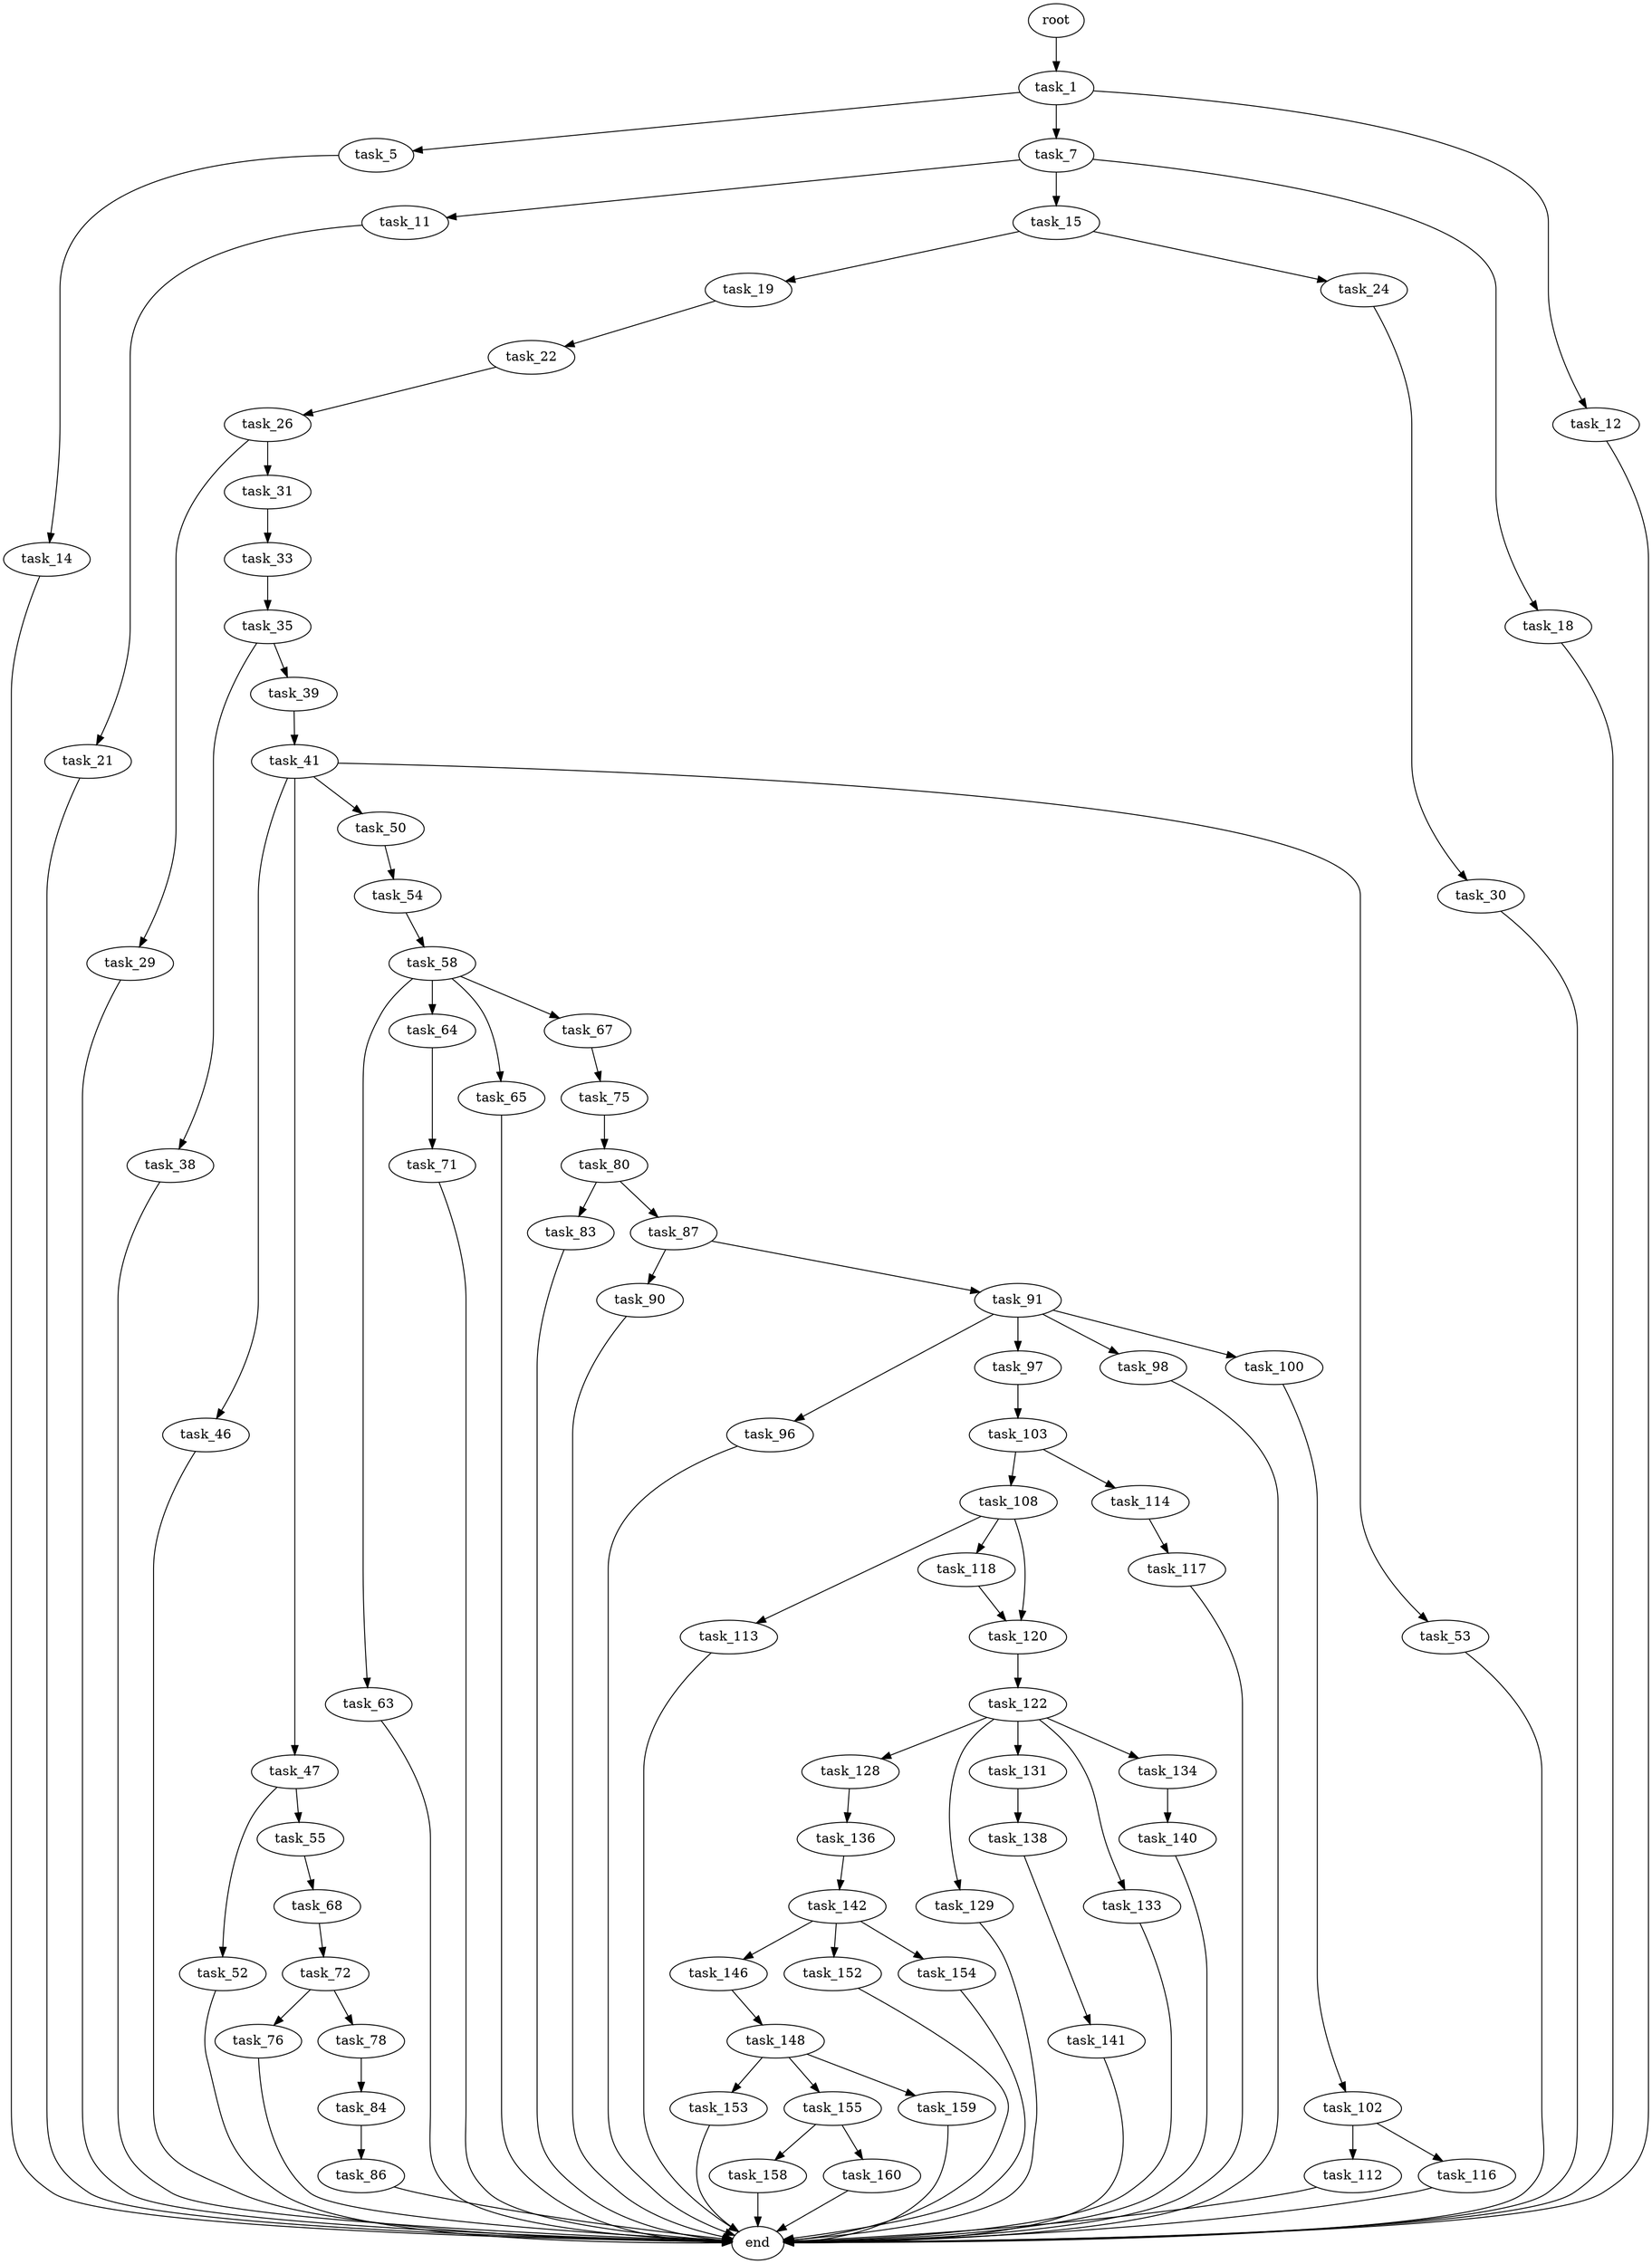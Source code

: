 digraph G {
  root [size="0.000000"];
  task_1 [size="231928233984.000000"];
  task_5 [size="140097634848.000000"];
  task_7 [size="28991029248.000000"];
  task_12 [size="8036618314.000000"];
  task_14 [size="19299290686.000000"];
  task_11 [size="68719476736.000000"];
  task_15 [size="402838915521.000000"];
  task_18 [size="38289119450.000000"];
  task_21 [size="28991029248.000000"];
  end [size="0.000000"];
  task_19 [size="452601414457.000000"];
  task_24 [size="1073741824000.000000"];
  task_22 [size="28991029248.000000"];
  task_26 [size="10297287916.000000"];
  task_30 [size="881854933096.000000"];
  task_29 [size="1073741824000.000000"];
  task_31 [size="4095633007.000000"];
  task_33 [size="65116201858.000000"];
  task_35 [size="368293445632.000000"];
  task_38 [size="5076754429.000000"];
  task_39 [size="100195689324.000000"];
  task_41 [size="147509963702.000000"];
  task_46 [size="1073741824000.000000"];
  task_47 [size="28991029248.000000"];
  task_50 [size="483120584232.000000"];
  task_53 [size="68719476736.000000"];
  task_52 [size="1864030707.000000"];
  task_55 [size="13834437054.000000"];
  task_54 [size="4373112959.000000"];
  task_58 [size="216835820954.000000"];
  task_68 [size="8589934592.000000"];
  task_63 [size="134217728000.000000"];
  task_64 [size="304850198394.000000"];
  task_65 [size="18291026859.000000"];
  task_67 [size="454888404984.000000"];
  task_71 [size="34620713594.000000"];
  task_75 [size="11633770947.000000"];
  task_72 [size="1073741824000.000000"];
  task_76 [size="13257361962.000000"];
  task_78 [size="19222696075.000000"];
  task_80 [size="14413551504.000000"];
  task_84 [size="32740168374.000000"];
  task_83 [size="321372782144.000000"];
  task_87 [size="782757789696.000000"];
  task_86 [size="782757789696.000000"];
  task_90 [size="533941955222.000000"];
  task_91 [size="73288669804.000000"];
  task_96 [size="375147405828.000000"];
  task_97 [size="5820964241.000000"];
  task_98 [size="4622868190.000000"];
  task_100 [size="231928233984.000000"];
  task_103 [size="68719476736.000000"];
  task_102 [size="40636072178.000000"];
  task_112 [size="782757789696.000000"];
  task_116 [size="1073741824000.000000"];
  task_108 [size="840575729013.000000"];
  task_114 [size="17680126161.000000"];
  task_113 [size="549755813888.000000"];
  task_118 [size="68719476736.000000"];
  task_120 [size="32236691204.000000"];
  task_117 [size="9497821633.000000"];
  task_122 [size="7823710798.000000"];
  task_128 [size="231928233984.000000"];
  task_129 [size="872012633960.000000"];
  task_131 [size="16811175218.000000"];
  task_133 [size="191015805304.000000"];
  task_134 [size="231928233984.000000"];
  task_136 [size="17830037526.000000"];
  task_138 [size="231928233984.000000"];
  task_140 [size="39198705159.000000"];
  task_142 [size="5154775224.000000"];
  task_141 [size="20274506088.000000"];
  task_146 [size="10144604872.000000"];
  task_152 [size="74892798000.000000"];
  task_154 [size="754303314232.000000"];
  task_148 [size="177632022297.000000"];
  task_153 [size="368293445632.000000"];
  task_155 [size="14788608291.000000"];
  task_159 [size="18129154895.000000"];
  task_158 [size="68719476736.000000"];
  task_160 [size="150061862763.000000"];

  root -> task_1 [size="1.000000"];
  task_1 -> task_5 [size="301989888.000000"];
  task_1 -> task_7 [size="301989888.000000"];
  task_1 -> task_12 [size="301989888.000000"];
  task_5 -> task_14 [size="134217728.000000"];
  task_7 -> task_11 [size="75497472.000000"];
  task_7 -> task_15 [size="75497472.000000"];
  task_7 -> task_18 [size="75497472.000000"];
  task_12 -> end [size="1.000000"];
  task_14 -> end [size="1.000000"];
  task_11 -> task_21 [size="134217728.000000"];
  task_15 -> task_19 [size="301989888.000000"];
  task_15 -> task_24 [size="301989888.000000"];
  task_18 -> end [size="1.000000"];
  task_21 -> end [size="1.000000"];
  task_19 -> task_22 [size="411041792.000000"];
  task_24 -> task_30 [size="838860800.000000"];
  task_22 -> task_26 [size="75497472.000000"];
  task_26 -> task_29 [size="301989888.000000"];
  task_26 -> task_31 [size="301989888.000000"];
  task_30 -> end [size="1.000000"];
  task_29 -> end [size="1.000000"];
  task_31 -> task_33 [size="75497472.000000"];
  task_33 -> task_35 [size="301989888.000000"];
  task_35 -> task_38 [size="411041792.000000"];
  task_35 -> task_39 [size="411041792.000000"];
  task_38 -> end [size="1.000000"];
  task_39 -> task_41 [size="134217728.000000"];
  task_41 -> task_46 [size="301989888.000000"];
  task_41 -> task_47 [size="301989888.000000"];
  task_41 -> task_50 [size="301989888.000000"];
  task_41 -> task_53 [size="301989888.000000"];
  task_46 -> end [size="1.000000"];
  task_47 -> task_52 [size="75497472.000000"];
  task_47 -> task_55 [size="75497472.000000"];
  task_50 -> task_54 [size="536870912.000000"];
  task_53 -> end [size="1.000000"];
  task_52 -> end [size="1.000000"];
  task_55 -> task_68 [size="679477248.000000"];
  task_54 -> task_58 [size="301989888.000000"];
  task_58 -> task_63 [size="411041792.000000"];
  task_58 -> task_64 [size="411041792.000000"];
  task_58 -> task_65 [size="411041792.000000"];
  task_58 -> task_67 [size="411041792.000000"];
  task_68 -> task_72 [size="33554432.000000"];
  task_63 -> end [size="1.000000"];
  task_64 -> task_71 [size="411041792.000000"];
  task_65 -> end [size="1.000000"];
  task_67 -> task_75 [size="536870912.000000"];
  task_71 -> end [size="1.000000"];
  task_75 -> task_80 [size="301989888.000000"];
  task_72 -> task_76 [size="838860800.000000"];
  task_72 -> task_78 [size="838860800.000000"];
  task_76 -> end [size="1.000000"];
  task_78 -> task_84 [size="33554432.000000"];
  task_80 -> task_83 [size="33554432.000000"];
  task_80 -> task_87 [size="33554432.000000"];
  task_84 -> task_86 [size="536870912.000000"];
  task_83 -> end [size="1.000000"];
  task_87 -> task_90 [size="679477248.000000"];
  task_87 -> task_91 [size="679477248.000000"];
  task_86 -> end [size="1.000000"];
  task_90 -> end [size="1.000000"];
  task_91 -> task_96 [size="75497472.000000"];
  task_91 -> task_97 [size="75497472.000000"];
  task_91 -> task_98 [size="75497472.000000"];
  task_91 -> task_100 [size="75497472.000000"];
  task_96 -> end [size="1.000000"];
  task_97 -> task_103 [size="134217728.000000"];
  task_98 -> end [size="1.000000"];
  task_100 -> task_102 [size="301989888.000000"];
  task_103 -> task_108 [size="134217728.000000"];
  task_103 -> task_114 [size="134217728.000000"];
  task_102 -> task_112 [size="679477248.000000"];
  task_102 -> task_116 [size="679477248.000000"];
  task_112 -> end [size="1.000000"];
  task_116 -> end [size="1.000000"];
  task_108 -> task_113 [size="838860800.000000"];
  task_108 -> task_118 [size="838860800.000000"];
  task_108 -> task_120 [size="838860800.000000"];
  task_114 -> task_117 [size="411041792.000000"];
  task_113 -> end [size="1.000000"];
  task_118 -> task_120 [size="134217728.000000"];
  task_120 -> task_122 [size="536870912.000000"];
  task_117 -> end [size="1.000000"];
  task_122 -> task_128 [size="134217728.000000"];
  task_122 -> task_129 [size="134217728.000000"];
  task_122 -> task_131 [size="134217728.000000"];
  task_122 -> task_133 [size="134217728.000000"];
  task_122 -> task_134 [size="134217728.000000"];
  task_128 -> task_136 [size="301989888.000000"];
  task_129 -> end [size="1.000000"];
  task_131 -> task_138 [size="679477248.000000"];
  task_133 -> end [size="1.000000"];
  task_134 -> task_140 [size="301989888.000000"];
  task_136 -> task_142 [size="301989888.000000"];
  task_138 -> task_141 [size="301989888.000000"];
  task_140 -> end [size="1.000000"];
  task_142 -> task_146 [size="134217728.000000"];
  task_142 -> task_152 [size="134217728.000000"];
  task_142 -> task_154 [size="134217728.000000"];
  task_141 -> end [size="1.000000"];
  task_146 -> task_148 [size="209715200.000000"];
  task_152 -> end [size="1.000000"];
  task_154 -> end [size="1.000000"];
  task_148 -> task_153 [size="301989888.000000"];
  task_148 -> task_155 [size="301989888.000000"];
  task_148 -> task_159 [size="301989888.000000"];
  task_153 -> end [size="1.000000"];
  task_155 -> task_158 [size="75497472.000000"];
  task_155 -> task_160 [size="75497472.000000"];
  task_159 -> end [size="1.000000"];
  task_158 -> end [size="1.000000"];
  task_160 -> end [size="1.000000"];
}

